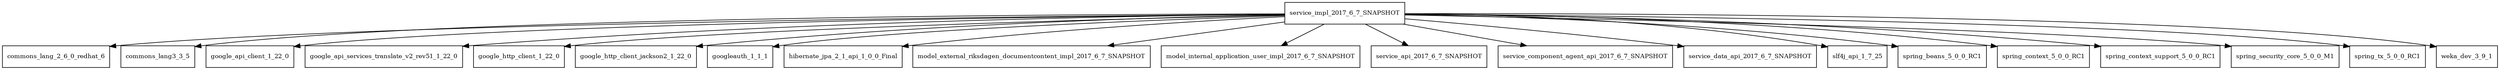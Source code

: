 digraph service_impl_2017_6_7_SNAPSHOT_dependencies {
  node [shape = box, fontsize=10.0];
  service_impl_2017_6_7_SNAPSHOT -> commons_lang_2_6_0_redhat_6;
  service_impl_2017_6_7_SNAPSHOT -> commons_lang3_3_5;
  service_impl_2017_6_7_SNAPSHOT -> google_api_client_1_22_0;
  service_impl_2017_6_7_SNAPSHOT -> google_api_services_translate_v2_rev51_1_22_0;
  service_impl_2017_6_7_SNAPSHOT -> google_http_client_1_22_0;
  service_impl_2017_6_7_SNAPSHOT -> google_http_client_jackson2_1_22_0;
  service_impl_2017_6_7_SNAPSHOT -> googleauth_1_1_1;
  service_impl_2017_6_7_SNAPSHOT -> hibernate_jpa_2_1_api_1_0_0_Final;
  service_impl_2017_6_7_SNAPSHOT -> model_external_riksdagen_documentcontent_impl_2017_6_7_SNAPSHOT;
  service_impl_2017_6_7_SNAPSHOT -> model_internal_application_user_impl_2017_6_7_SNAPSHOT;
  service_impl_2017_6_7_SNAPSHOT -> service_api_2017_6_7_SNAPSHOT;
  service_impl_2017_6_7_SNAPSHOT -> service_component_agent_api_2017_6_7_SNAPSHOT;
  service_impl_2017_6_7_SNAPSHOT -> service_data_api_2017_6_7_SNAPSHOT;
  service_impl_2017_6_7_SNAPSHOT -> slf4j_api_1_7_25;
  service_impl_2017_6_7_SNAPSHOT -> spring_beans_5_0_0_RC1;
  service_impl_2017_6_7_SNAPSHOT -> spring_context_5_0_0_RC1;
  service_impl_2017_6_7_SNAPSHOT -> spring_context_support_5_0_0_RC1;
  service_impl_2017_6_7_SNAPSHOT -> spring_security_core_5_0_0_M1;
  service_impl_2017_6_7_SNAPSHOT -> spring_tx_5_0_0_RC1;
  service_impl_2017_6_7_SNAPSHOT -> weka_dev_3_9_1;
}
